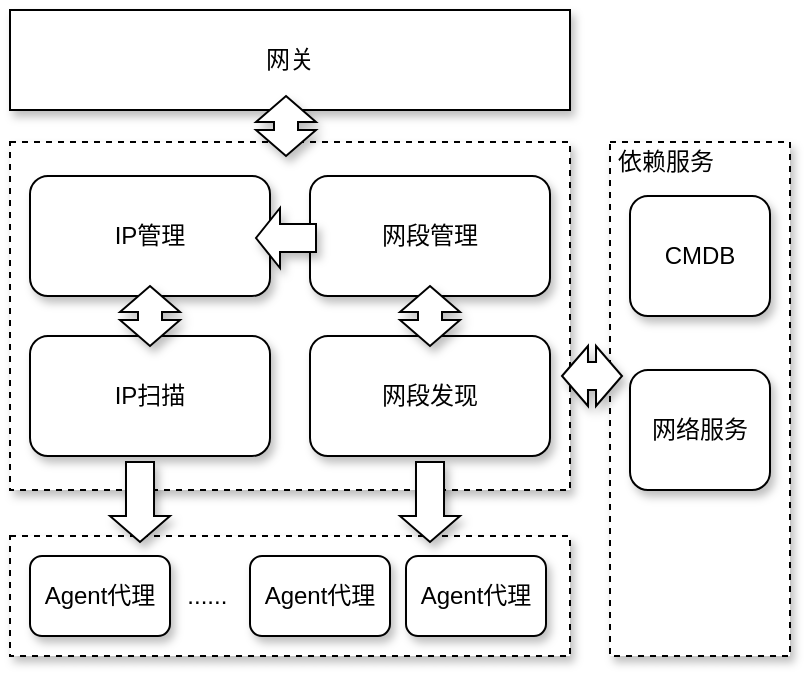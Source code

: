 <mxfile version="13.9.9" type="github">
  <diagram id="_GumRuS4MsCBEG1qEq18" name="Page-1">
    <mxGraphModel dx="1102" dy="612" grid="1" gridSize="10" guides="1" tooltips="1" connect="1" arrows="1" fold="1" page="1" pageScale="1" pageWidth="827" pageHeight="1169" math="0" shadow="0">
      <root>
        <mxCell id="0" />
        <mxCell id="1" parent="0" />
        <mxCell id="Ncmn4xFPBeA9wOPVHlTw-10" value="" style="rounded=0;whiteSpace=wrap;html=1;dashed=1;shadow=1;" vertex="1" parent="1">
          <mxGeometry x="160" y="153" width="280" height="174" as="geometry" />
        </mxCell>
        <mxCell id="Ncmn4xFPBeA9wOPVHlTw-1" value="IP管理" style="rounded=1;whiteSpace=wrap;html=1;shadow=1;" vertex="1" parent="1">
          <mxGeometry x="170" y="170" width="120" height="60" as="geometry" />
        </mxCell>
        <mxCell id="Ncmn4xFPBeA9wOPVHlTw-2" value="网段管理" style="rounded=1;whiteSpace=wrap;html=1;shadow=1;" vertex="1" parent="1">
          <mxGeometry x="310" y="170" width="120" height="60" as="geometry" />
        </mxCell>
        <mxCell id="Ncmn4xFPBeA9wOPVHlTw-3" value="网段发现" style="rounded=1;whiteSpace=wrap;html=1;shadow=1;" vertex="1" parent="1">
          <mxGeometry x="310" y="250" width="120" height="60" as="geometry" />
        </mxCell>
        <mxCell id="Ncmn4xFPBeA9wOPVHlTw-4" value="IP扫描" style="rounded=1;whiteSpace=wrap;html=1;shadow=1;" vertex="1" parent="1">
          <mxGeometry x="170" y="250" width="120" height="60" as="geometry" />
        </mxCell>
        <mxCell id="Ncmn4xFPBeA9wOPVHlTw-5" value="" style="shape=doubleArrow;direction=south;whiteSpace=wrap;html=1;arrowWidth=0.4;arrowSize=0.433;shadow=1;" vertex="1" parent="1">
          <mxGeometry x="355" y="225" width="30" height="30" as="geometry" />
        </mxCell>
        <mxCell id="Ncmn4xFPBeA9wOPVHlTw-8" value="" style="shape=singleArrow;direction=west;whiteSpace=wrap;html=1;arrowWidth=0.467;arrowSize=0.4;shadow=1;" vertex="1" parent="1">
          <mxGeometry x="283" y="186" width="30" height="30" as="geometry" />
        </mxCell>
        <mxCell id="Ncmn4xFPBeA9wOPVHlTw-9" value="" style="shape=doubleArrow;direction=south;whiteSpace=wrap;html=1;arrowWidth=0.4;arrowSize=0.433;shadow=1;" vertex="1" parent="1">
          <mxGeometry x="215" y="225" width="30" height="30" as="geometry" />
        </mxCell>
        <mxCell id="Ncmn4xFPBeA9wOPVHlTw-11" value="&amp;nbsp; &amp;nbsp; &amp;nbsp; &amp;nbsp; &amp;nbsp; &amp;nbsp; &amp;nbsp; &amp;nbsp; &amp;nbsp; &amp;nbsp; &amp;nbsp; &amp;nbsp; &amp;nbsp; ......" style="rounded=0;whiteSpace=wrap;html=1;dashed=1;align=left;shadow=1;" vertex="1" parent="1">
          <mxGeometry x="160" y="350" width="280" height="60" as="geometry" />
        </mxCell>
        <mxCell id="Ncmn4xFPBeA9wOPVHlTw-12" value="Agent代理" style="rounded=1;whiteSpace=wrap;html=1;shadow=1;" vertex="1" parent="1">
          <mxGeometry x="170" y="360" width="70" height="40" as="geometry" />
        </mxCell>
        <mxCell id="Ncmn4xFPBeA9wOPVHlTw-13" value="Agent代理" style="rounded=1;whiteSpace=wrap;html=1;shadow=1;" vertex="1" parent="1">
          <mxGeometry x="280" y="360" width="70" height="40" as="geometry" />
        </mxCell>
        <mxCell id="Ncmn4xFPBeA9wOPVHlTw-14" value="Agent代理" style="rounded=1;whiteSpace=wrap;html=1;shadow=1;" vertex="1" parent="1">
          <mxGeometry x="358" y="360" width="70" height="40" as="geometry" />
        </mxCell>
        <mxCell id="Ncmn4xFPBeA9wOPVHlTw-15" value="" style="shape=singleArrow;direction=south;whiteSpace=wrap;html=1;arrowWidth=0.467;arrowSize=0.325;shadow=1;" vertex="1" parent="1">
          <mxGeometry x="210" y="313" width="30" height="40" as="geometry" />
        </mxCell>
        <mxCell id="Ncmn4xFPBeA9wOPVHlTw-17" value="" style="shape=singleArrow;direction=south;whiteSpace=wrap;html=1;arrowWidth=0.467;arrowSize=0.325;shadow=1;" vertex="1" parent="1">
          <mxGeometry x="355" y="313" width="30" height="40" as="geometry" />
        </mxCell>
        <mxCell id="Ncmn4xFPBeA9wOPVHlTw-19" value="网关" style="rounded=0;whiteSpace=wrap;html=1;shadow=1;" vertex="1" parent="1">
          <mxGeometry x="160" y="87" width="280" height="50" as="geometry" />
        </mxCell>
        <mxCell id="Ncmn4xFPBeA9wOPVHlTw-20" value="" style="shape=doubleArrow;direction=south;whiteSpace=wrap;html=1;arrowWidth=0.4;arrowSize=0.433;shadow=1;" vertex="1" parent="1">
          <mxGeometry x="283" y="130" width="30" height="30" as="geometry" />
        </mxCell>
        <mxCell id="Ncmn4xFPBeA9wOPVHlTw-21" value="" style="rounded=0;whiteSpace=wrap;html=1;shadow=1;dashed=1;" vertex="1" parent="1">
          <mxGeometry x="460" y="153" width="90" height="257" as="geometry" />
        </mxCell>
        <mxCell id="Ncmn4xFPBeA9wOPVHlTw-22" value="CMDB" style="rounded=1;whiteSpace=wrap;html=1;shadow=1;" vertex="1" parent="1">
          <mxGeometry x="470" y="180" width="70" height="60" as="geometry" />
        </mxCell>
        <mxCell id="Ncmn4xFPBeA9wOPVHlTw-23" value="依赖服务" style="text;html=1;strokeColor=none;fillColor=none;align=center;verticalAlign=middle;whiteSpace=wrap;rounded=0;shadow=1;" vertex="1" parent="1">
          <mxGeometry x="463" y="153" width="50" height="20" as="geometry" />
        </mxCell>
        <mxCell id="Ncmn4xFPBeA9wOPVHlTw-24" value="网络服务" style="rounded=1;whiteSpace=wrap;html=1;shadow=1;" vertex="1" parent="1">
          <mxGeometry x="470" y="267" width="70" height="60" as="geometry" />
        </mxCell>
        <mxCell id="Ncmn4xFPBeA9wOPVHlTw-25" value="" style="shape=doubleArrow;whiteSpace=wrap;html=1;shadow=1;arrowWidth=0.467;arrowSize=0.433;" vertex="1" parent="1">
          <mxGeometry x="436" y="255" width="30" height="30" as="geometry" />
        </mxCell>
      </root>
    </mxGraphModel>
  </diagram>
</mxfile>
